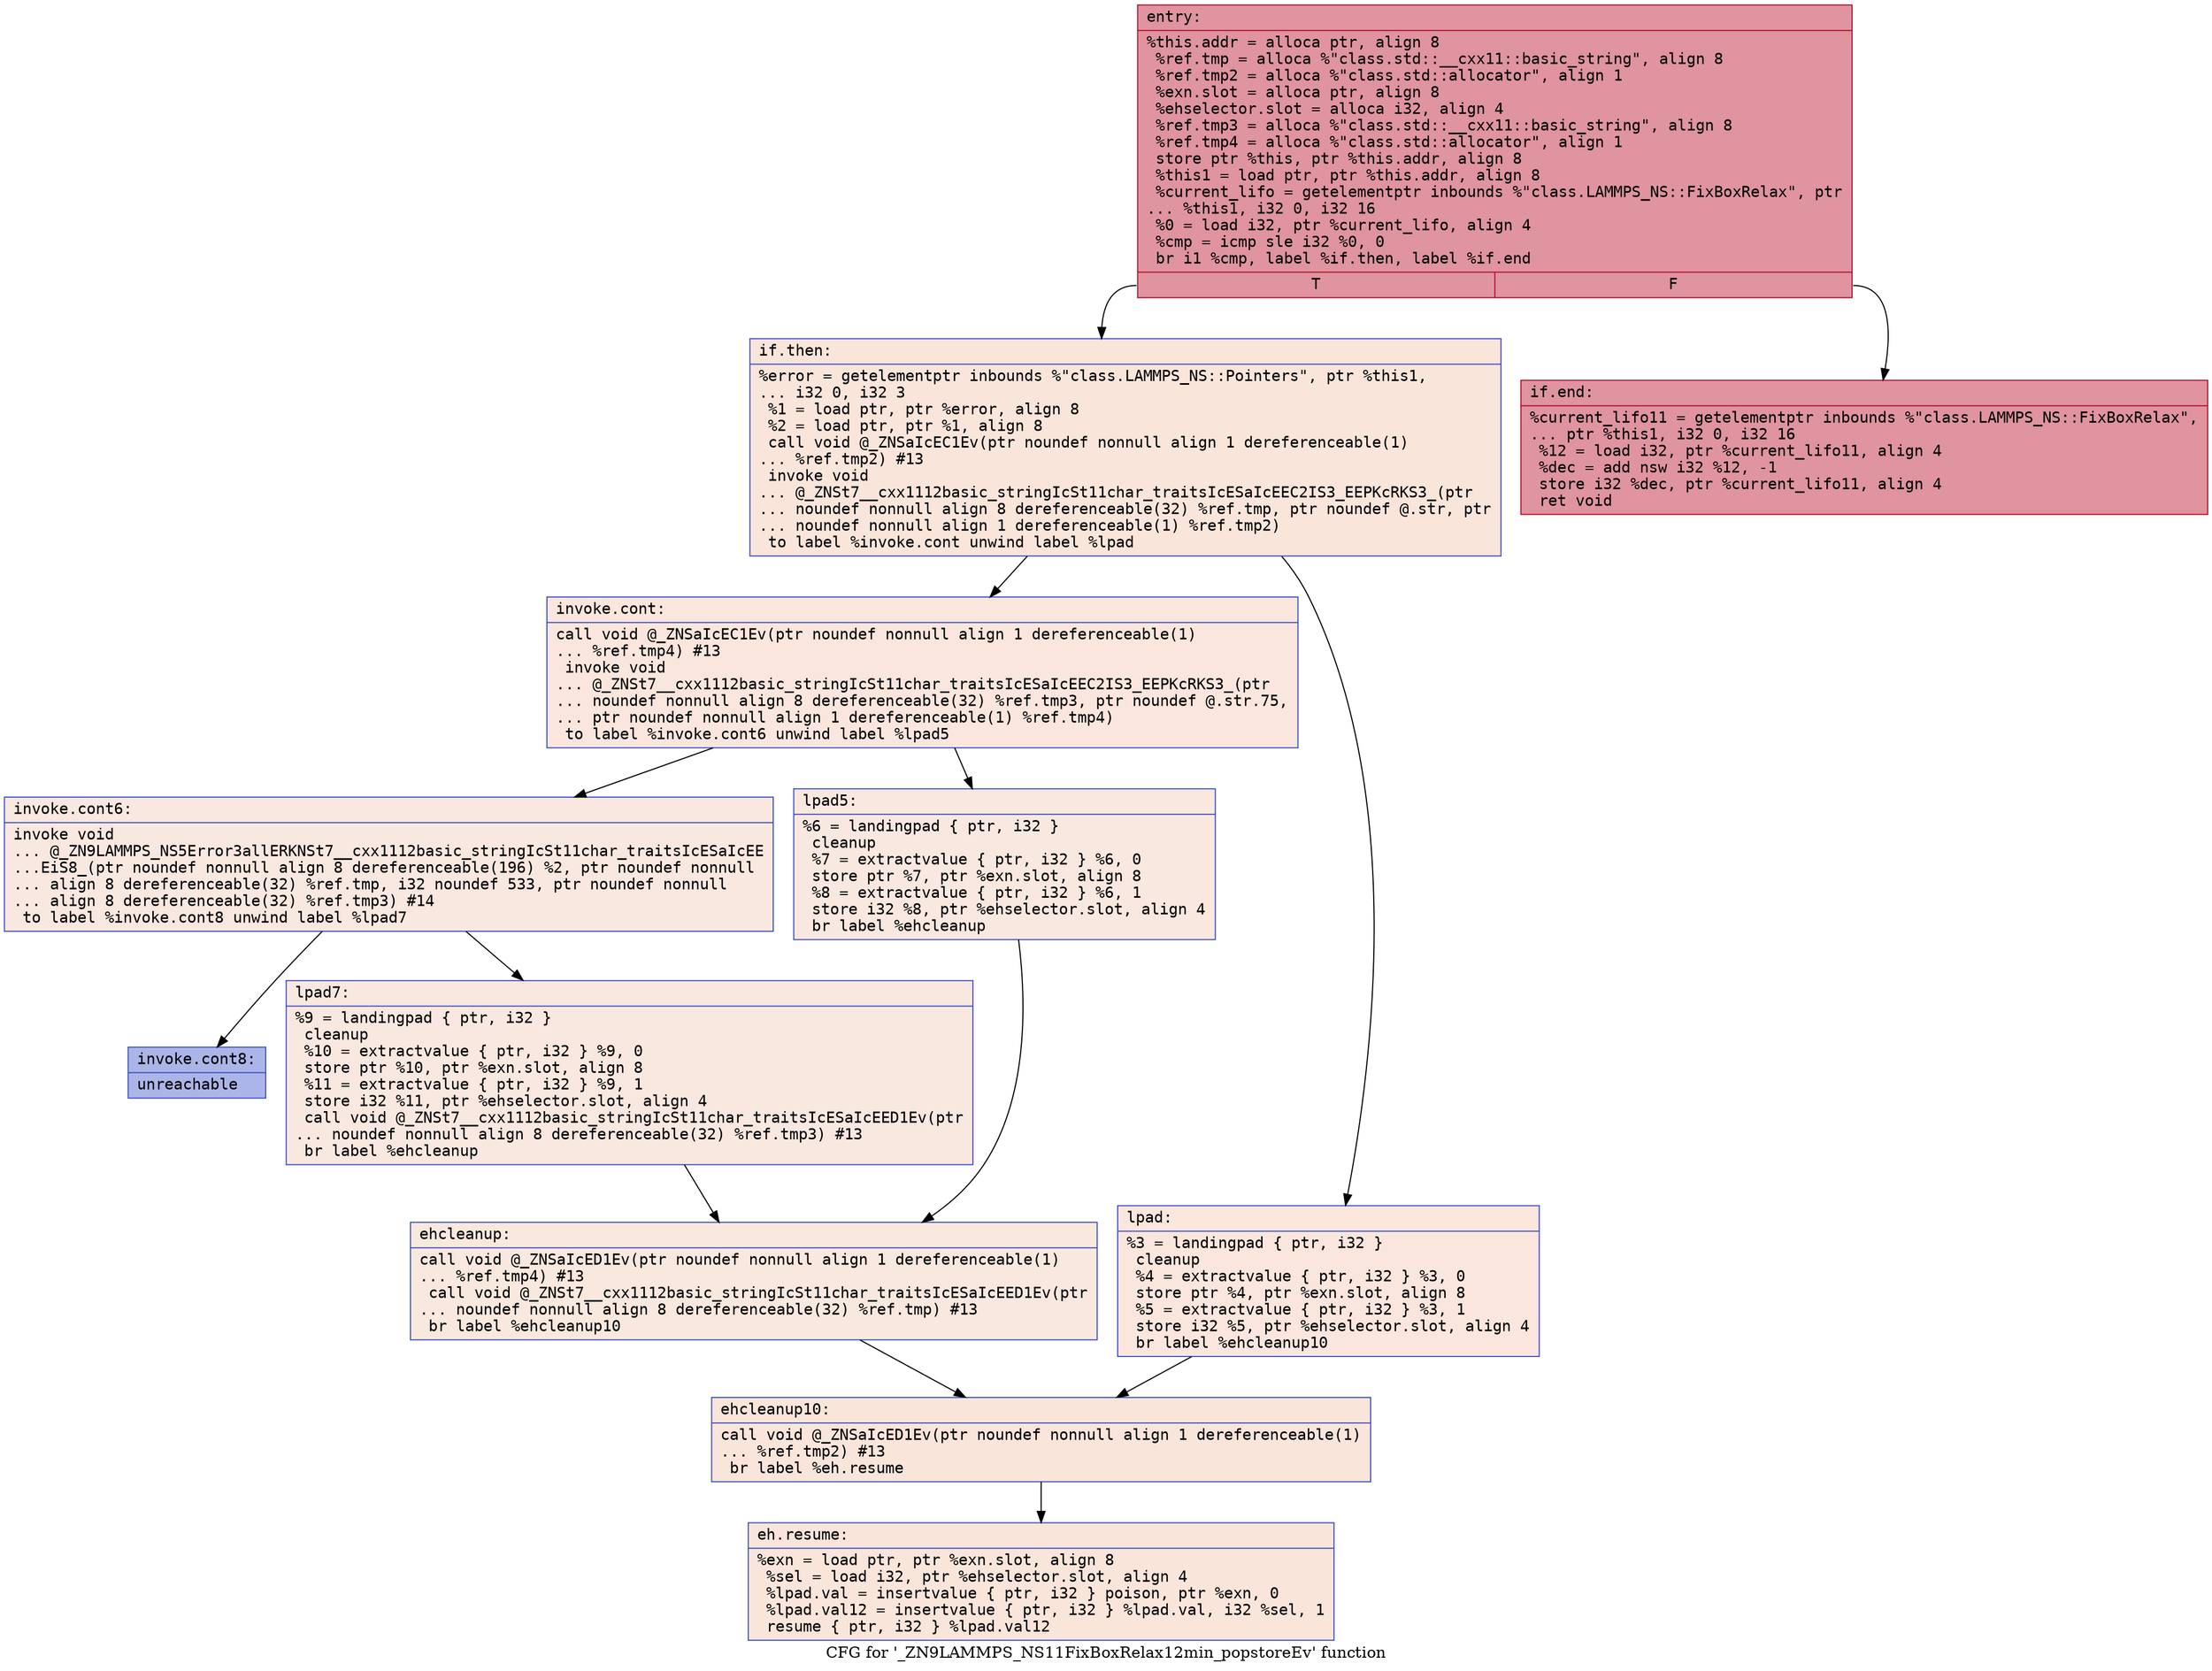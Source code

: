 digraph "CFG for '_ZN9LAMMPS_NS11FixBoxRelax12min_popstoreEv' function" {
	label="CFG for '_ZN9LAMMPS_NS11FixBoxRelax12min_popstoreEv' function";

	Node0x55810d816e30 [shape=record,color="#b70d28ff", style=filled, fillcolor="#b70d2870" fontname="Courier",label="{entry:\l|  %this.addr = alloca ptr, align 8\l  %ref.tmp = alloca %\"class.std::__cxx11::basic_string\", align 8\l  %ref.tmp2 = alloca %\"class.std::allocator\", align 1\l  %exn.slot = alloca ptr, align 8\l  %ehselector.slot = alloca i32, align 4\l  %ref.tmp3 = alloca %\"class.std::__cxx11::basic_string\", align 8\l  %ref.tmp4 = alloca %\"class.std::allocator\", align 1\l  store ptr %this, ptr %this.addr, align 8\l  %this1 = load ptr, ptr %this.addr, align 8\l  %current_lifo = getelementptr inbounds %\"class.LAMMPS_NS::FixBoxRelax\", ptr\l... %this1, i32 0, i32 16\l  %0 = load i32, ptr %current_lifo, align 4\l  %cmp = icmp sle i32 %0, 0\l  br i1 %cmp, label %if.then, label %if.end\l|{<s0>T|<s1>F}}"];
	Node0x55810d816e30:s0 -> Node0x55810d817600[tooltip="entry -> if.then\nProbability 0.00%" ];
	Node0x55810d816e30:s1 -> Node0x55810d817810[tooltip="entry -> if.end\nProbability 100.00%" ];
	Node0x55810d817600 [shape=record,color="#3d50c3ff", style=filled, fillcolor="#f4c5ad70" fontname="Courier",label="{if.then:\l|  %error = getelementptr inbounds %\"class.LAMMPS_NS::Pointers\", ptr %this1,\l... i32 0, i32 3\l  %1 = load ptr, ptr %error, align 8\l  %2 = load ptr, ptr %1, align 8\l  call void @_ZNSaIcEC1Ev(ptr noundef nonnull align 1 dereferenceable(1)\l... %ref.tmp2) #13\l  invoke void\l... @_ZNSt7__cxx1112basic_stringIcSt11char_traitsIcESaIcEEC2IS3_EEPKcRKS3_(ptr\l... noundef nonnull align 8 dereferenceable(32) %ref.tmp, ptr noundef @.str, ptr\l... noundef nonnull align 1 dereferenceable(1) %ref.tmp2)\l          to label %invoke.cont unwind label %lpad\l}"];
	Node0x55810d817600 -> Node0x55810d817c90[tooltip="if.then -> invoke.cont\nProbability 50.00%" ];
	Node0x55810d817600 -> Node0x55810d817d10[tooltip="if.then -> lpad\nProbability 50.00%" ];
	Node0x55810d817c90 [shape=record,color="#3d50c3ff", style=filled, fillcolor="#f3c7b170" fontname="Courier",label="{invoke.cont:\l|  call void @_ZNSaIcEC1Ev(ptr noundef nonnull align 1 dereferenceable(1)\l... %ref.tmp4) #13\l  invoke void\l... @_ZNSt7__cxx1112basic_stringIcSt11char_traitsIcESaIcEEC2IS3_EEPKcRKS3_(ptr\l... noundef nonnull align 8 dereferenceable(32) %ref.tmp3, ptr noundef @.str.75,\l... ptr noundef nonnull align 1 dereferenceable(1) %ref.tmp4)\l          to label %invoke.cont6 unwind label %lpad5\l}"];
	Node0x55810d817c90 -> Node0x55810d818030[tooltip="invoke.cont -> invoke.cont6\nProbability 50.00%" ];
	Node0x55810d817c90 -> Node0x55810d818080[tooltip="invoke.cont -> lpad5\nProbability 50.00%" ];
	Node0x55810d818030 [shape=record,color="#3d50c3ff", style=filled, fillcolor="#f1ccb870" fontname="Courier",label="{invoke.cont6:\l|  invoke void\l... @_ZN9LAMMPS_NS5Error3allERKNSt7__cxx1112basic_stringIcSt11char_traitsIcESaIcEE\l...EiS8_(ptr noundef nonnull align 8 dereferenceable(196) %2, ptr noundef nonnull\l... align 8 dereferenceable(32) %ref.tmp, i32 noundef 533, ptr noundef nonnull\l... align 8 dereferenceable(32) %ref.tmp3) #14\l          to label %invoke.cont8 unwind label %lpad7\l}"];
	Node0x55810d818030 -> Node0x55810d817fe0[tooltip="invoke.cont6 -> invoke.cont8\nProbability 0.00%" ];
	Node0x55810d818030 -> Node0x55810d8182e0[tooltip="invoke.cont6 -> lpad7\nProbability 100.00%" ];
	Node0x55810d817fe0 [shape=record,color="#3d50c3ff", style=filled, fillcolor="#4358cb70" fontname="Courier",label="{invoke.cont8:\l|  unreachable\l}"];
	Node0x55810d817d10 [shape=record,color="#3d50c3ff", style=filled, fillcolor="#f3c7b170" fontname="Courier",label="{lpad:\l|  %3 = landingpad \{ ptr, i32 \}\l          cleanup\l  %4 = extractvalue \{ ptr, i32 \} %3, 0\l  store ptr %4, ptr %exn.slot, align 8\l  %5 = extractvalue \{ ptr, i32 \} %3, 1\l  store i32 %5, ptr %ehselector.slot, align 4\l  br label %ehcleanup10\l}"];
	Node0x55810d817d10 -> Node0x55810d8187e0[tooltip="lpad -> ehcleanup10\nProbability 100.00%" ];
	Node0x55810d818080 [shape=record,color="#3d50c3ff", style=filled, fillcolor="#f1ccb870" fontname="Courier",label="{lpad5:\l|  %6 = landingpad \{ ptr, i32 \}\l          cleanup\l  %7 = extractvalue \{ ptr, i32 \} %6, 0\l  store ptr %7, ptr %exn.slot, align 8\l  %8 = extractvalue \{ ptr, i32 \} %6, 1\l  store i32 %8, ptr %ehselector.slot, align 4\l  br label %ehcleanup\l}"];
	Node0x55810d818080 -> Node0x55810d818b30[tooltip="lpad5 -> ehcleanup\nProbability 100.00%" ];
	Node0x55810d8182e0 [shape=record,color="#3d50c3ff", style=filled, fillcolor="#f1ccb870" fontname="Courier",label="{lpad7:\l|  %9 = landingpad \{ ptr, i32 \}\l          cleanup\l  %10 = extractvalue \{ ptr, i32 \} %9, 0\l  store ptr %10, ptr %exn.slot, align 8\l  %11 = extractvalue \{ ptr, i32 \} %9, 1\l  store i32 %11, ptr %ehselector.slot, align 4\l  call void @_ZNSt7__cxx1112basic_stringIcSt11char_traitsIcESaIcEED1Ev(ptr\l... noundef nonnull align 8 dereferenceable(32) %ref.tmp3) #13\l  br label %ehcleanup\l}"];
	Node0x55810d8182e0 -> Node0x55810d818b30[tooltip="lpad7 -> ehcleanup\nProbability 100.00%" ];
	Node0x55810d818b30 [shape=record,color="#3d50c3ff", style=filled, fillcolor="#f2cab570" fontname="Courier",label="{ehcleanup:\l|  call void @_ZNSaIcED1Ev(ptr noundef nonnull align 1 dereferenceable(1)\l... %ref.tmp4) #13\l  call void @_ZNSt7__cxx1112basic_stringIcSt11char_traitsIcESaIcEED1Ev(ptr\l... noundef nonnull align 8 dereferenceable(32) %ref.tmp) #13\l  br label %ehcleanup10\l}"];
	Node0x55810d818b30 -> Node0x55810d8187e0[tooltip="ehcleanup -> ehcleanup10\nProbability 100.00%" ];
	Node0x55810d8187e0 [shape=record,color="#3d50c3ff", style=filled, fillcolor="#f4c5ad70" fontname="Courier",label="{ehcleanup10:\l|  call void @_ZNSaIcED1Ev(ptr noundef nonnull align 1 dereferenceable(1)\l... %ref.tmp2) #13\l  br label %eh.resume\l}"];
	Node0x55810d8187e0 -> Node0x55810d8193e0[tooltip="ehcleanup10 -> eh.resume\nProbability 100.00%" ];
	Node0x55810d817810 [shape=record,color="#b70d28ff", style=filled, fillcolor="#b70d2870" fontname="Courier",label="{if.end:\l|  %current_lifo11 = getelementptr inbounds %\"class.LAMMPS_NS::FixBoxRelax\",\l... ptr %this1, i32 0, i32 16\l  %12 = load i32, ptr %current_lifo11, align 4\l  %dec = add nsw i32 %12, -1\l  store i32 %dec, ptr %current_lifo11, align 4\l  ret void\l}"];
	Node0x55810d8193e0 [shape=record,color="#3d50c3ff", style=filled, fillcolor="#f4c5ad70" fontname="Courier",label="{eh.resume:\l|  %exn = load ptr, ptr %exn.slot, align 8\l  %sel = load i32, ptr %ehselector.slot, align 4\l  %lpad.val = insertvalue \{ ptr, i32 \} poison, ptr %exn, 0\l  %lpad.val12 = insertvalue \{ ptr, i32 \} %lpad.val, i32 %sel, 1\l  resume \{ ptr, i32 \} %lpad.val12\l}"];
}
